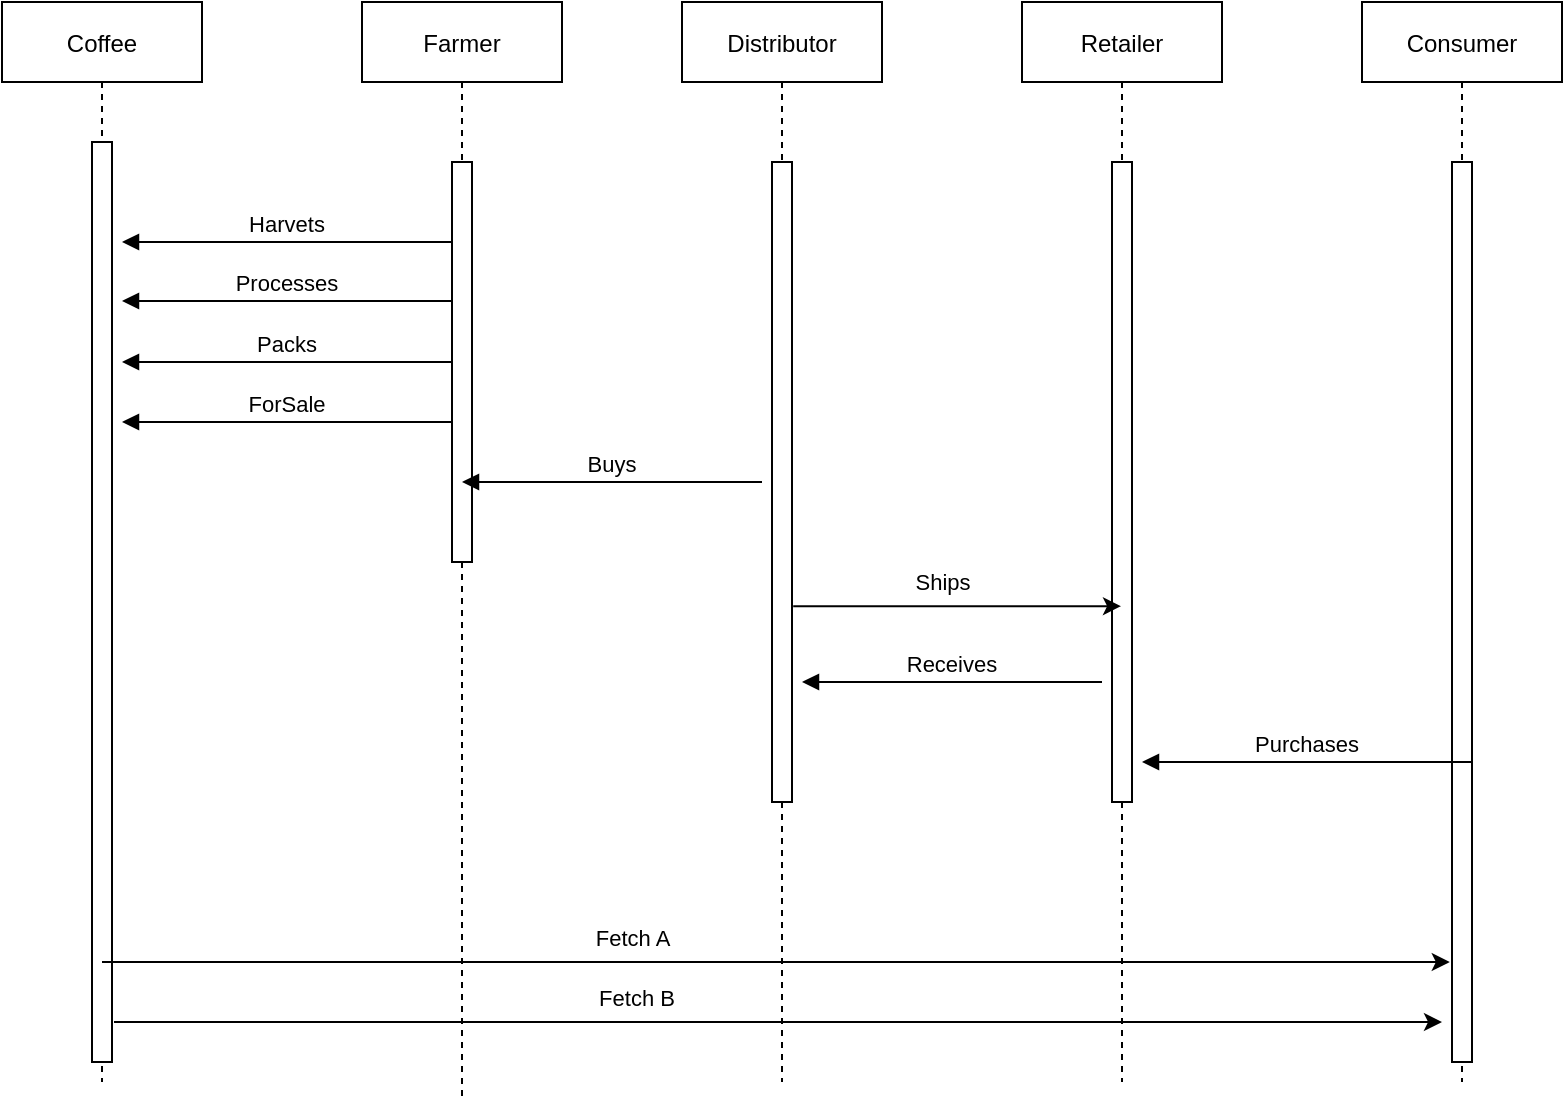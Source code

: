 <mxfile version="15.7.0" type="device"><diagram id="kgpKYQtTHZ0yAKxKKP6v" name="Page-1"><mxGraphModel dx="1550" dy="839" grid="1" gridSize="10" guides="1" tooltips="1" connect="1" arrows="1" fold="1" page="1" pageScale="1" pageWidth="850" pageHeight="1100" math="0" shadow="0"><root><mxCell id="0"/><mxCell id="1" parent="0"/><mxCell id="3nuBFxr9cyL0pnOWT2aG-1" value="Coffee" style="shape=umlLifeline;perimeter=lifelinePerimeter;container=1;collapsible=0;recursiveResize=0;rounded=0;shadow=0;strokeWidth=1;" parent="1" vertex="1"><mxGeometry x="120" y="80" width="100" height="540" as="geometry"/></mxCell><mxCell id="3nuBFxr9cyL0pnOWT2aG-2" value="" style="points=[];perimeter=orthogonalPerimeter;rounded=0;shadow=0;strokeWidth=1;" parent="3nuBFxr9cyL0pnOWT2aG-1" vertex="1"><mxGeometry x="45" y="70" width="10" height="460" as="geometry"/></mxCell><mxCell id="3nuBFxr9cyL0pnOWT2aG-5" value="Farmer" style="shape=umlLifeline;perimeter=lifelinePerimeter;container=1;collapsible=0;recursiveResize=0;rounded=0;shadow=0;strokeWidth=1;" parent="1" vertex="1"><mxGeometry x="300" y="80" width="100" height="550" as="geometry"/></mxCell><mxCell id="3nuBFxr9cyL0pnOWT2aG-6" value="" style="points=[];perimeter=orthogonalPerimeter;rounded=0;shadow=0;strokeWidth=1;" parent="3nuBFxr9cyL0pnOWT2aG-5" vertex="1"><mxGeometry x="45" y="80" width="10" height="200" as="geometry"/></mxCell><mxCell id="3nuBFxr9cyL0pnOWT2aG-9" value="Harvets" style="verticalAlign=bottom;endArrow=block;entryX=1;entryY=0;shadow=0;strokeWidth=1;" parent="1" source="3nuBFxr9cyL0pnOWT2aG-6" edge="1"><mxGeometry relative="1" as="geometry"><mxPoint x="240" y="200" as="sourcePoint"/><mxPoint x="180" y="200" as="targetPoint"/></mxGeometry></mxCell><mxCell id="zc7qARwLvcnywHAwrU_k-1" value="Distributor" style="shape=umlLifeline;perimeter=lifelinePerimeter;container=1;collapsible=0;recursiveResize=0;rounded=0;shadow=0;strokeWidth=1;" vertex="1" parent="1"><mxGeometry x="460" y="80" width="100" height="540" as="geometry"/></mxCell><mxCell id="zc7qARwLvcnywHAwrU_k-2" value="" style="points=[];perimeter=orthogonalPerimeter;rounded=0;shadow=0;strokeWidth=1;" vertex="1" parent="zc7qARwLvcnywHAwrU_k-1"><mxGeometry x="45" y="80" width="10" height="320" as="geometry"/></mxCell><mxCell id="zc7qARwLvcnywHAwrU_k-3" value="Retailer" style="shape=umlLifeline;perimeter=lifelinePerimeter;container=1;collapsible=0;recursiveResize=0;rounded=0;shadow=0;strokeWidth=1;" vertex="1" parent="1"><mxGeometry x="630" y="80" width="100" height="540" as="geometry"/></mxCell><mxCell id="zc7qARwLvcnywHAwrU_k-4" value="" style="points=[];perimeter=orthogonalPerimeter;rounded=0;shadow=0;strokeWidth=1;" vertex="1" parent="zc7qARwLvcnywHAwrU_k-3"><mxGeometry x="45" y="80" width="10" height="320" as="geometry"/></mxCell><mxCell id="zc7qARwLvcnywHAwrU_k-5" value="Consumer" style="shape=umlLifeline;perimeter=lifelinePerimeter;container=1;collapsible=0;recursiveResize=0;rounded=0;shadow=0;strokeWidth=1;" vertex="1" parent="1"><mxGeometry x="800" y="80" width="100" height="540" as="geometry"/></mxCell><mxCell id="zc7qARwLvcnywHAwrU_k-6" value="" style="points=[];perimeter=orthogonalPerimeter;rounded=0;shadow=0;strokeWidth=1;" vertex="1" parent="zc7qARwLvcnywHAwrU_k-5"><mxGeometry x="45" y="80" width="10" height="450" as="geometry"/></mxCell><mxCell id="zc7qARwLvcnywHAwrU_k-7" value="Processes" style="verticalAlign=bottom;endArrow=block;entryX=1;entryY=0;shadow=0;strokeWidth=1;" edge="1" parent="1"><mxGeometry relative="1" as="geometry"><mxPoint x="345" y="229.5" as="sourcePoint"/><mxPoint x="180" y="229.5" as="targetPoint"/></mxGeometry></mxCell><mxCell id="zc7qARwLvcnywHAwrU_k-8" value="Packs" style="verticalAlign=bottom;endArrow=block;entryX=1;entryY=0;shadow=0;strokeWidth=1;" edge="1" parent="1"><mxGeometry relative="1" as="geometry"><mxPoint x="345" y="260" as="sourcePoint"/><mxPoint x="180" y="260" as="targetPoint"/></mxGeometry></mxCell><mxCell id="zc7qARwLvcnywHAwrU_k-9" value="ForSale" style="verticalAlign=bottom;endArrow=block;entryX=1;entryY=0;shadow=0;strokeWidth=1;" edge="1" parent="1"><mxGeometry relative="1" as="geometry"><mxPoint x="345" y="290" as="sourcePoint"/><mxPoint x="180" y="290" as="targetPoint"/></mxGeometry></mxCell><mxCell id="zc7qARwLvcnywHAwrU_k-10" value="Purchases" style="verticalAlign=bottom;endArrow=block;entryX=1;entryY=0;shadow=0;strokeWidth=1;" edge="1" parent="1"><mxGeometry relative="1" as="geometry"><mxPoint x="855" y="460" as="sourcePoint"/><mxPoint x="690" y="460" as="targetPoint"/></mxGeometry></mxCell><mxCell id="zc7qARwLvcnywHAwrU_k-11" value="Buys" style="verticalAlign=bottom;endArrow=block;entryX=1;entryY=0;shadow=0;strokeWidth=1;" edge="1" parent="1"><mxGeometry relative="1" as="geometry"><mxPoint x="500" y="320" as="sourcePoint"/><mxPoint x="350" y="320" as="targetPoint"/></mxGeometry></mxCell><mxCell id="zc7qARwLvcnywHAwrU_k-12" value="Receives" style="verticalAlign=bottom;endArrow=block;entryX=1;entryY=0;shadow=0;strokeWidth=1;" edge="1" parent="1"><mxGeometry relative="1" as="geometry"><mxPoint x="670" y="420" as="sourcePoint"/><mxPoint x="520" y="420" as="targetPoint"/></mxGeometry></mxCell><mxCell id="zc7qARwLvcnywHAwrU_k-13" value="" style="endArrow=classic;html=1;rounded=0;exitX=1.06;exitY=0.694;exitDx=0;exitDy=0;exitPerimeter=0;" edge="1" parent="1" source="zc7qARwLvcnywHAwrU_k-2" target="zc7qARwLvcnywHAwrU_k-3"><mxGeometry width="50" height="50" relative="1" as="geometry"><mxPoint x="400" y="350" as="sourcePoint"/><mxPoint x="450" y="300" as="targetPoint"/></mxGeometry></mxCell><mxCell id="zc7qARwLvcnywHAwrU_k-14" value="Ships" style="edgeLabel;html=1;align=center;verticalAlign=middle;resizable=0;points=[];" vertex="1" connectable="0" parent="zc7qARwLvcnywHAwrU_k-13"><mxGeometry x="-0.253" relative="1" as="geometry"><mxPoint x="13" y="-12" as="offset"/></mxGeometry></mxCell><mxCell id="zc7qARwLvcnywHAwrU_k-15" value="" style="endArrow=classic;html=1;rounded=0;" edge="1" parent="1" source="3nuBFxr9cyL0pnOWT2aG-1"><mxGeometry width="50" height="50" relative="1" as="geometry"><mxPoint x="680.0" y="560.0" as="sourcePoint"/><mxPoint x="843.9" y="560.0" as="targetPoint"/></mxGeometry></mxCell><mxCell id="zc7qARwLvcnywHAwrU_k-16" value="Fetch A" style="edgeLabel;html=1;align=center;verticalAlign=middle;resizable=0;points=[];" vertex="1" connectable="0" parent="zc7qARwLvcnywHAwrU_k-15"><mxGeometry x="-0.253" relative="1" as="geometry"><mxPoint x="13" y="-12" as="offset"/></mxGeometry></mxCell><mxCell id="zc7qARwLvcnywHAwrU_k-17" value="" style="endArrow=classic;html=1;rounded=0;" edge="1" parent="1"><mxGeometry width="50" height="50" relative="1" as="geometry"><mxPoint x="176" y="590" as="sourcePoint"/><mxPoint x="840" y="590" as="targetPoint"/></mxGeometry></mxCell><mxCell id="zc7qARwLvcnywHAwrU_k-18" value="Fetch B" style="edgeLabel;html=1;align=center;verticalAlign=middle;resizable=0;points=[];" vertex="1" connectable="0" parent="zc7qARwLvcnywHAwrU_k-17"><mxGeometry x="-0.253" relative="1" as="geometry"><mxPoint x="13" y="-12" as="offset"/></mxGeometry></mxCell></root></mxGraphModel></diagram></mxfile>